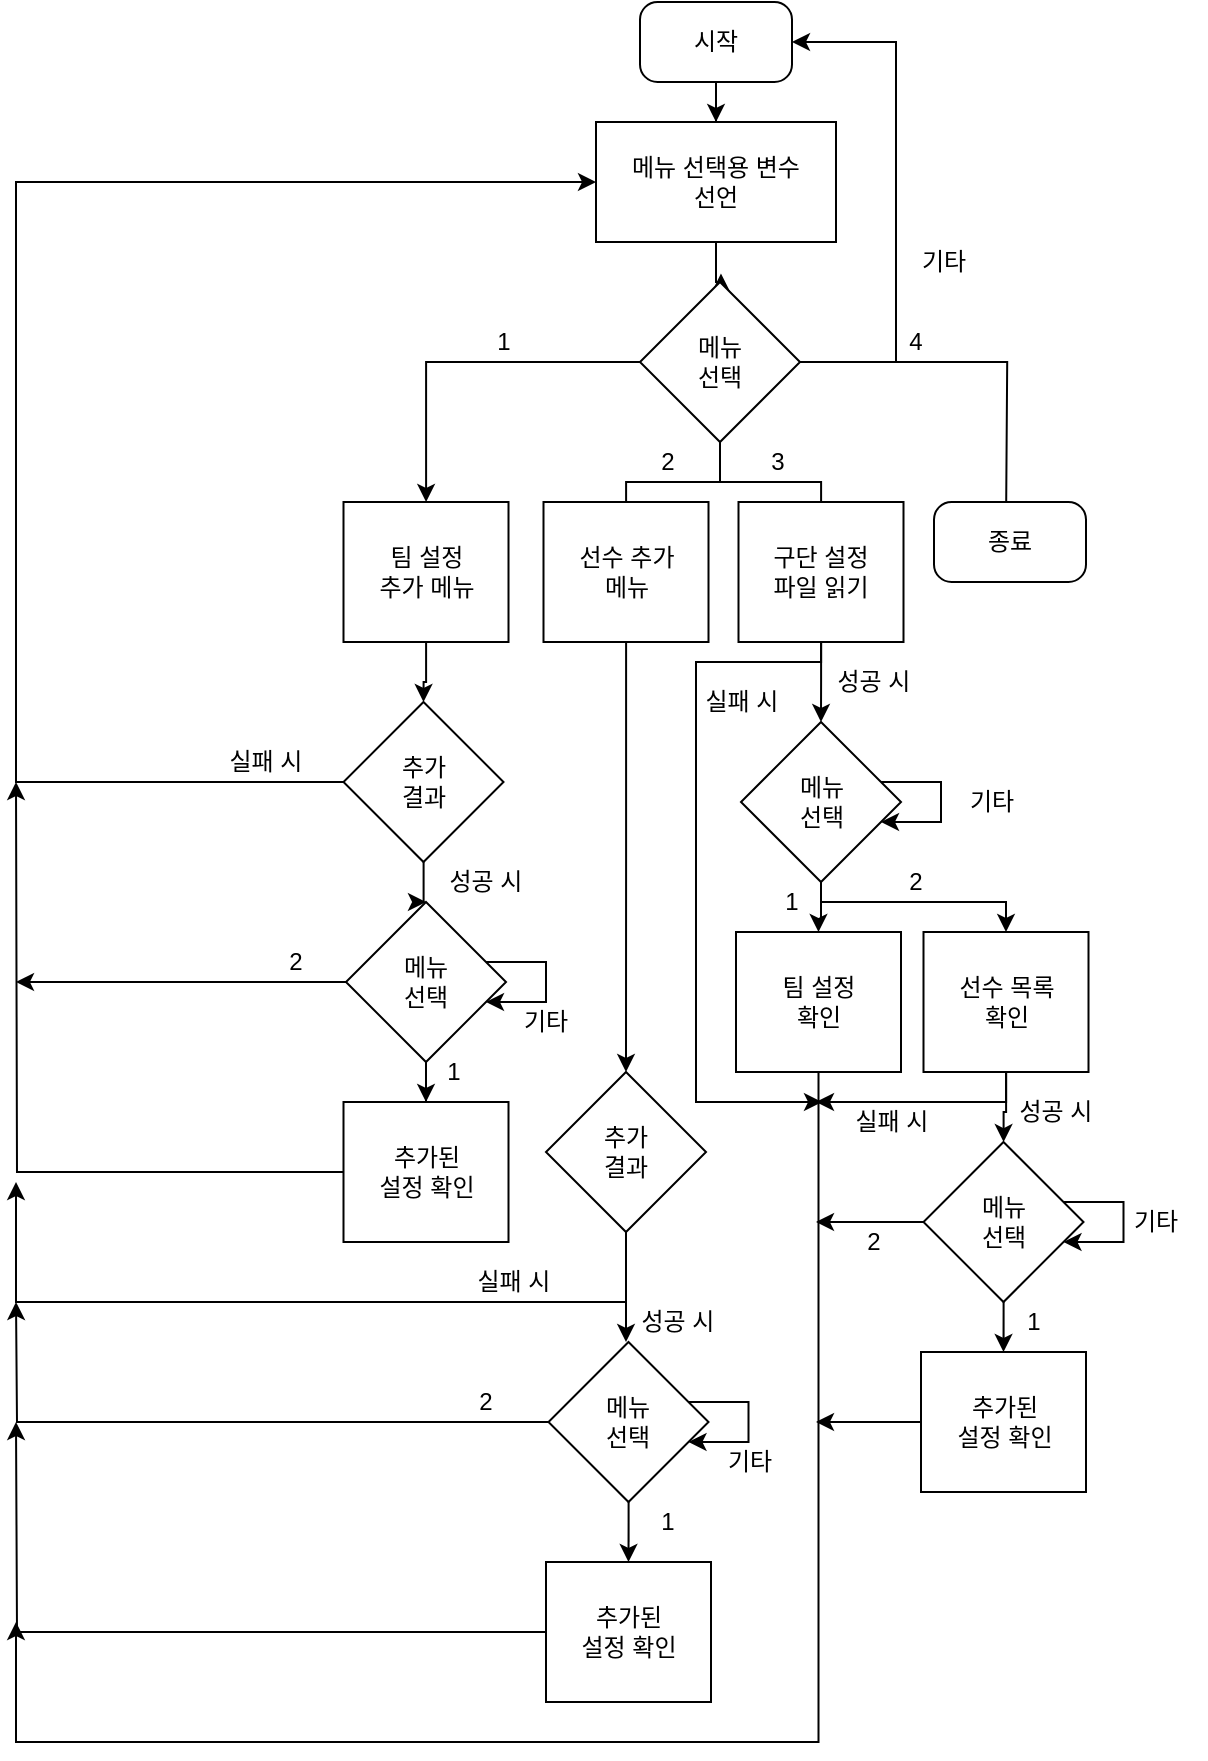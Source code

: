<mxfile version="13.8.1" type="github">
  <diagram id="_BJ7DoBC7gJ5cf4oVVfn" name="Page-1">
    <mxGraphModel dx="1422" dy="762" grid="1" gridSize="10" guides="1" tooltips="1" connect="1" arrows="1" fold="1" page="1" pageScale="1" pageWidth="827" pageHeight="1169" math="0" shadow="0">
      <root>
        <mxCell id="0" />
        <mxCell id="1" parent="0" />
        <mxCell id="KkgqPR74aw9xgw0yIeQL-4" style="edgeStyle=orthogonalEdgeStyle;rounded=0;orthogonalLoop=1;jettySize=auto;html=1;entryX=0.5;entryY=0;entryDx=0;entryDy=0;" parent="1" source="KkgqPR74aw9xgw0yIeQL-1" target="KkgqPR74aw9xgw0yIeQL-3" edge="1">
          <mxGeometry relative="1" as="geometry" />
        </mxCell>
        <mxCell id="KkgqPR74aw9xgw0yIeQL-1" value="시작" style="rounded=1;whiteSpace=wrap;html=1;arcSize=22;" parent="1" vertex="1">
          <mxGeometry x="402" y="50" width="76" height="40" as="geometry" />
        </mxCell>
        <mxCell id="KkgqPR74aw9xgw0yIeQL-52" style="edgeStyle=orthogonalEdgeStyle;rounded=0;orthogonalLoop=1;jettySize=auto;html=1;entryX=0.506;entryY=-0.053;entryDx=0;entryDy=0;entryPerimeter=0;endArrow=classic;endFill=1;" parent="1" source="KkgqPR74aw9xgw0yIeQL-3" target="KkgqPR74aw9xgw0yIeQL-42" edge="1">
          <mxGeometry relative="1" as="geometry" />
        </mxCell>
        <mxCell id="KkgqPR74aw9xgw0yIeQL-3" value="메뉴 선택용 변수&lt;br&gt;선언" style="rounded=0;whiteSpace=wrap;html=1;" parent="1" vertex="1">
          <mxGeometry x="380" y="110" width="120" height="60" as="geometry" />
        </mxCell>
        <mxCell id="KkgqPR74aw9xgw0yIeQL-33" value="1" style="text;html=1;strokeColor=none;fillColor=none;align=center;verticalAlign=middle;whiteSpace=wrap;rounded=0;" parent="1" vertex="1">
          <mxGeometry x="313.75" y="210" width="40" height="20" as="geometry" />
        </mxCell>
        <mxCell id="KkgqPR74aw9xgw0yIeQL-34" value="2" style="text;html=1;strokeColor=none;fillColor=none;align=center;verticalAlign=middle;whiteSpace=wrap;rounded=0;" parent="1" vertex="1">
          <mxGeometry x="396.25" y="270" width="40" height="20" as="geometry" />
        </mxCell>
        <mxCell id="KkgqPR74aw9xgw0yIeQL-35" value="3" style="text;html=1;strokeColor=none;fillColor=none;align=center;verticalAlign=middle;whiteSpace=wrap;rounded=0;" parent="1" vertex="1">
          <mxGeometry x="451.25" y="270" width="40" height="20" as="geometry" />
        </mxCell>
        <mxCell id="KkgqPR74aw9xgw0yIeQL-36" value="4" style="text;html=1;strokeColor=none;fillColor=none;align=center;verticalAlign=middle;whiteSpace=wrap;rounded=0;" parent="1" vertex="1">
          <mxGeometry x="520" y="210" width="40" height="20" as="geometry" />
        </mxCell>
        <mxCell id="KkgqPR74aw9xgw0yIeQL-37" value="기타" style="text;html=1;strokeColor=none;fillColor=none;align=center;verticalAlign=middle;whiteSpace=wrap;rounded=0;" parent="1" vertex="1">
          <mxGeometry x="533.75" y="170" width="40" height="20" as="geometry" />
        </mxCell>
        <mxCell id="KkgqPR74aw9xgw0yIeQL-55" style="edgeStyle=orthogonalEdgeStyle;rounded=0;orthogonalLoop=1;jettySize=auto;html=1;entryX=0.5;entryY=0;entryDx=0;entryDy=0;endArrow=classic;endFill=1;" parent="1" source="KkgqPR74aw9xgw0yIeQL-38" target="KkgqPR74aw9xgw0yIeQL-53" edge="1">
          <mxGeometry relative="1" as="geometry" />
        </mxCell>
        <mxCell id="KkgqPR74aw9xgw0yIeQL-38" value="팀 설정&lt;br&gt;추가 메뉴" style="rounded=0;whiteSpace=wrap;html=1;shadow=0;sketch=0;fillColor=#ffffff;" parent="1" vertex="1">
          <mxGeometry x="253.75" y="300" width="82.5" height="70" as="geometry" />
        </mxCell>
        <mxCell id="KkgqPR74aw9xgw0yIeQL-56" style="edgeStyle=orthogonalEdgeStyle;rounded=0;orthogonalLoop=1;jettySize=auto;html=1;endArrow=classic;endFill=1;" parent="1" source="KkgqPR74aw9xgw0yIeQL-39" target="KkgqPR74aw9xgw0yIeQL-54" edge="1">
          <mxGeometry relative="1" as="geometry" />
        </mxCell>
        <mxCell id="KkgqPR74aw9xgw0yIeQL-39" value="선수 추가&lt;br&gt;메뉴" style="rounded=0;whiteSpace=wrap;html=1;shadow=0;sketch=0;fillColor=#ffffff;" parent="1" vertex="1">
          <mxGeometry x="353.75" y="300" width="82.5" height="70" as="geometry" />
        </mxCell>
        <mxCell id="KkgqPR74aw9xgw0yIeQL-87" style="edgeStyle=orthogonalEdgeStyle;rounded=0;orthogonalLoop=1;jettySize=auto;html=1;endArrow=classic;endFill=1;" parent="1" source="KkgqPR74aw9xgw0yIeQL-40" edge="1">
          <mxGeometry relative="1" as="geometry">
            <mxPoint x="492.5" y="410.0" as="targetPoint" />
          </mxGeometry>
        </mxCell>
        <mxCell id="KkgqPR74aw9xgw0yIeQL-126" style="edgeStyle=orthogonalEdgeStyle;rounded=0;orthogonalLoop=1;jettySize=auto;html=1;endArrow=classic;endFill=1;" parent="1" source="KkgqPR74aw9xgw0yIeQL-40" edge="1">
          <mxGeometry relative="1" as="geometry">
            <mxPoint x="493" y="600" as="targetPoint" />
            <Array as="points">
              <mxPoint x="493" y="380" />
              <mxPoint x="430" y="380" />
            </Array>
          </mxGeometry>
        </mxCell>
        <mxCell id="KkgqPR74aw9xgw0yIeQL-40" value="구단 설정&lt;br&gt;파일 읽기" style="rounded=0;whiteSpace=wrap;html=1;shadow=0;sketch=0;fillColor=#ffffff;" parent="1" vertex="1">
          <mxGeometry x="451.25" y="300" width="82.5" height="70" as="geometry" />
        </mxCell>
        <mxCell id="KkgqPR74aw9xgw0yIeQL-43" style="edgeStyle=orthogonalEdgeStyle;rounded=0;orthogonalLoop=1;jettySize=auto;html=1;endArrow=classic;endFill=1;" parent="1" source="KkgqPR74aw9xgw0yIeQL-42" target="KkgqPR74aw9xgw0yIeQL-38" edge="1">
          <mxGeometry relative="1" as="geometry" />
        </mxCell>
        <mxCell id="KkgqPR74aw9xgw0yIeQL-44" style="edgeStyle=orthogonalEdgeStyle;rounded=0;orthogonalLoop=1;jettySize=auto;html=1;endArrow=none;endFill=0;" parent="1" source="KkgqPR74aw9xgw0yIeQL-42" target="KkgqPR74aw9xgw0yIeQL-39" edge="1">
          <mxGeometry relative="1" as="geometry" />
        </mxCell>
        <mxCell id="KkgqPR74aw9xgw0yIeQL-45" style="edgeStyle=orthogonalEdgeStyle;rounded=0;orthogonalLoop=1;jettySize=auto;html=1;endArrow=none;endFill=0;" parent="1" source="KkgqPR74aw9xgw0yIeQL-42" target="KkgqPR74aw9xgw0yIeQL-40" edge="1">
          <mxGeometry relative="1" as="geometry" />
        </mxCell>
        <mxCell id="KkgqPR74aw9xgw0yIeQL-46" style="edgeStyle=orthogonalEdgeStyle;rounded=0;orthogonalLoop=1;jettySize=auto;html=1;endArrow=none;endFill=0;" parent="1" source="KkgqPR74aw9xgw0yIeQL-42" edge="1">
          <mxGeometry relative="1" as="geometry">
            <mxPoint x="585.1" y="300" as="targetPoint" />
          </mxGeometry>
        </mxCell>
        <mxCell id="KkgqPR74aw9xgw0yIeQL-47" style="edgeStyle=orthogonalEdgeStyle;rounded=0;orthogonalLoop=1;jettySize=auto;html=1;endArrow=classic;endFill=1;" parent="1" source="KkgqPR74aw9xgw0yIeQL-42" edge="1">
          <mxGeometry relative="1" as="geometry">
            <mxPoint x="478" y="70" as="targetPoint" />
            <Array as="points">
              <mxPoint x="530" y="230" />
              <mxPoint x="530" y="70" />
              <mxPoint x="478" y="70" />
            </Array>
          </mxGeometry>
        </mxCell>
        <mxCell id="KkgqPR74aw9xgw0yIeQL-42" value="메뉴&lt;br&gt;선택" style="rhombus;whiteSpace=wrap;html=1;rounded=0;shadow=0;sketch=0;fillColor=#ffffff;" parent="1" vertex="1">
          <mxGeometry x="402" y="190" width="80" height="80" as="geometry" />
        </mxCell>
        <mxCell id="KkgqPR74aw9xgw0yIeQL-57" style="edgeStyle=orthogonalEdgeStyle;rounded=0;orthogonalLoop=1;jettySize=auto;html=1;entryX=0;entryY=0.5;entryDx=0;entryDy=0;endArrow=classic;endFill=1;" parent="1" source="KkgqPR74aw9xgw0yIeQL-53" target="KkgqPR74aw9xgw0yIeQL-3" edge="1">
          <mxGeometry relative="1" as="geometry">
            <Array as="points">
              <mxPoint x="90" y="440" />
              <mxPoint x="90" y="140" />
            </Array>
          </mxGeometry>
        </mxCell>
        <mxCell id="KkgqPR74aw9xgw0yIeQL-62" style="edgeStyle=orthogonalEdgeStyle;rounded=0;orthogonalLoop=1;jettySize=auto;html=1;entryX=0.5;entryY=0;entryDx=0;entryDy=0;endArrow=classic;endFill=1;" parent="1" source="KkgqPR74aw9xgw0yIeQL-53" target="KkgqPR74aw9xgw0yIeQL-61" edge="1">
          <mxGeometry relative="1" as="geometry" />
        </mxCell>
        <mxCell id="KkgqPR74aw9xgw0yIeQL-53" value="추가&lt;br&gt;결과" style="rhombus;whiteSpace=wrap;html=1;rounded=0;shadow=0;sketch=0;fillColor=#ffffff;" parent="1" vertex="1">
          <mxGeometry x="253.75" y="400" width="80" height="80" as="geometry" />
        </mxCell>
        <mxCell id="KkgqPR74aw9xgw0yIeQL-68" style="edgeStyle=orthogonalEdgeStyle;rounded=0;orthogonalLoop=1;jettySize=auto;html=1;endArrow=classic;endFill=1;" parent="1" source="KkgqPR74aw9xgw0yIeQL-54" edge="1">
          <mxGeometry relative="1" as="geometry">
            <mxPoint x="90" y="640" as="targetPoint" />
            <Array as="points">
              <mxPoint x="395" y="700" />
              <mxPoint x="90" y="700" />
            </Array>
          </mxGeometry>
        </mxCell>
        <mxCell id="KkgqPR74aw9xgw0yIeQL-73" style="edgeStyle=orthogonalEdgeStyle;rounded=0;orthogonalLoop=1;jettySize=auto;html=1;endArrow=classic;endFill=1;" parent="1" source="KkgqPR74aw9xgw0yIeQL-54" edge="1">
          <mxGeometry relative="1" as="geometry">
            <mxPoint x="395" y="720" as="targetPoint" />
          </mxGeometry>
        </mxCell>
        <mxCell id="KkgqPR74aw9xgw0yIeQL-54" value="추가&lt;br&gt;결과" style="rhombus;whiteSpace=wrap;html=1;rounded=0;shadow=0;sketch=0;fillColor=#ffffff;" parent="1" vertex="1">
          <mxGeometry x="355" y="585" width="80" height="80" as="geometry" />
        </mxCell>
        <mxCell id="KkgqPR74aw9xgw0yIeQL-58" value="실패 시" style="text;html=1;strokeColor=none;fillColor=none;align=center;verticalAlign=middle;whiteSpace=wrap;rounded=0;shadow=0;sketch=0;" parent="1" vertex="1">
          <mxGeometry x="190" y="420" width="50" height="20" as="geometry" />
        </mxCell>
        <mxCell id="KkgqPR74aw9xgw0yIeQL-60" value="실패 시" style="text;html=1;strokeColor=none;fillColor=none;align=center;verticalAlign=middle;whiteSpace=wrap;rounded=0;shadow=0;sketch=0;" parent="1" vertex="1">
          <mxGeometry x="313.75" y="680" width="50" height="20" as="geometry" />
        </mxCell>
        <mxCell id="KkgqPR74aw9xgw0yIeQL-65" style="edgeStyle=orthogonalEdgeStyle;rounded=0;orthogonalLoop=1;jettySize=auto;html=1;entryX=0.5;entryY=0;entryDx=0;entryDy=0;endArrow=classic;endFill=1;" parent="1" source="KkgqPR74aw9xgw0yIeQL-61" target="KkgqPR74aw9xgw0yIeQL-64" edge="1">
          <mxGeometry relative="1" as="geometry" />
        </mxCell>
        <mxCell id="KkgqPR74aw9xgw0yIeQL-69" style="edgeStyle=orthogonalEdgeStyle;rounded=0;orthogonalLoop=1;jettySize=auto;html=1;endArrow=classic;endFill=1;" parent="1" source="KkgqPR74aw9xgw0yIeQL-61" edge="1">
          <mxGeometry relative="1" as="geometry">
            <mxPoint x="90" y="540" as="targetPoint" />
          </mxGeometry>
        </mxCell>
        <mxCell id="KkgqPR74aw9xgw0yIeQL-71" style="edgeStyle=orthogonalEdgeStyle;rounded=0;orthogonalLoop=1;jettySize=auto;html=1;endArrow=classic;endFill=1;" parent="1" source="KkgqPR74aw9xgw0yIeQL-61" target="KkgqPR74aw9xgw0yIeQL-61" edge="1">
          <mxGeometry relative="1" as="geometry">
            <mxPoint x="360" y="520" as="targetPoint" />
          </mxGeometry>
        </mxCell>
        <mxCell id="KkgqPR74aw9xgw0yIeQL-61" value="메뉴&lt;br&gt;선택" style="rhombus;whiteSpace=wrap;html=1;rounded=0;shadow=0;sketch=0;fillColor=#ffffff;" parent="1" vertex="1">
          <mxGeometry x="255" y="500" width="80" height="80" as="geometry" />
        </mxCell>
        <mxCell id="KkgqPR74aw9xgw0yIeQL-63" value="성공 시" style="text;html=1;strokeColor=none;fillColor=none;align=center;verticalAlign=middle;whiteSpace=wrap;rounded=0;shadow=0;sketch=0;" parent="1" vertex="1">
          <mxGeometry x="300" y="480" width="50" height="20" as="geometry" />
        </mxCell>
        <mxCell id="KkgqPR74aw9xgw0yIeQL-67" style="edgeStyle=orthogonalEdgeStyle;rounded=0;orthogonalLoop=1;jettySize=auto;html=1;endArrow=classic;endFill=1;" parent="1" source="KkgqPR74aw9xgw0yIeQL-64" edge="1">
          <mxGeometry relative="1" as="geometry">
            <mxPoint x="90" y="440.0" as="targetPoint" />
          </mxGeometry>
        </mxCell>
        <mxCell id="KkgqPR74aw9xgw0yIeQL-64" value="추가된&lt;br&gt;설정 확인" style="rounded=0;whiteSpace=wrap;html=1;shadow=0;sketch=0;fillColor=#ffffff;" parent="1" vertex="1">
          <mxGeometry x="253.75" y="600" width="82.5" height="70" as="geometry" />
        </mxCell>
        <mxCell id="KkgqPR74aw9xgw0yIeQL-66" value="1" style="text;html=1;strokeColor=none;fillColor=none;align=center;verticalAlign=middle;whiteSpace=wrap;rounded=0;shadow=0;sketch=0;" parent="1" vertex="1">
          <mxGeometry x="283.75" y="575" width="50" height="20" as="geometry" />
        </mxCell>
        <mxCell id="KkgqPR74aw9xgw0yIeQL-70" value="2" style="text;html=1;strokeColor=none;fillColor=none;align=center;verticalAlign=middle;whiteSpace=wrap;rounded=0;shadow=0;sketch=0;" parent="1" vertex="1">
          <mxGeometry x="205" y="520" width="50" height="20" as="geometry" />
        </mxCell>
        <mxCell id="KkgqPR74aw9xgw0yIeQL-72" value="기타" style="text;html=1;strokeColor=none;fillColor=none;align=center;verticalAlign=middle;whiteSpace=wrap;rounded=0;shadow=0;sketch=0;" parent="1" vertex="1">
          <mxGeometry x="330" y="550" width="50" height="20" as="geometry" />
        </mxCell>
        <mxCell id="KkgqPR74aw9xgw0yIeQL-74" value="성공 시" style="text;html=1;strokeColor=none;fillColor=none;align=center;verticalAlign=middle;whiteSpace=wrap;rounded=0;shadow=0;sketch=0;" parent="1" vertex="1">
          <mxGeometry x="396.25" y="700" width="50" height="20" as="geometry" />
        </mxCell>
        <mxCell id="KkgqPR74aw9xgw0yIeQL-78" style="edgeStyle=orthogonalEdgeStyle;rounded=0;orthogonalLoop=1;jettySize=auto;html=1;entryX=0.5;entryY=0;entryDx=0;entryDy=0;endArrow=classic;endFill=1;" parent="1" source="KkgqPR74aw9xgw0yIeQL-76" target="KkgqPR74aw9xgw0yIeQL-77" edge="1">
          <mxGeometry relative="1" as="geometry" />
        </mxCell>
        <mxCell id="KkgqPR74aw9xgw0yIeQL-80" style="edgeStyle=orthogonalEdgeStyle;rounded=0;orthogonalLoop=1;jettySize=auto;html=1;endArrow=classic;endFill=1;" parent="1" source="KkgqPR74aw9xgw0yIeQL-76" edge="1">
          <mxGeometry relative="1" as="geometry">
            <mxPoint x="90" y="700" as="targetPoint" />
          </mxGeometry>
        </mxCell>
        <mxCell id="KkgqPR74aw9xgw0yIeQL-76" value="메뉴&lt;br&gt;선택" style="rhombus;whiteSpace=wrap;html=1;rounded=0;shadow=0;sketch=0;fillColor=#ffffff;" parent="1" vertex="1">
          <mxGeometry x="356.25" y="720" width="80" height="80" as="geometry" />
        </mxCell>
        <mxCell id="KkgqPR74aw9xgw0yIeQL-84" style="edgeStyle=orthogonalEdgeStyle;rounded=0;orthogonalLoop=1;jettySize=auto;html=1;endArrow=classic;endFill=1;" parent="1" source="KkgqPR74aw9xgw0yIeQL-77" edge="1">
          <mxGeometry relative="1" as="geometry">
            <mxPoint x="90" y="760" as="targetPoint" />
          </mxGeometry>
        </mxCell>
        <mxCell id="KkgqPR74aw9xgw0yIeQL-77" value="추가된&lt;br&gt;설정 확인" style="rounded=0;whiteSpace=wrap;html=1;shadow=0;sketch=0;fillColor=#ffffff;" parent="1" vertex="1">
          <mxGeometry x="355" y="830" width="82.5" height="70" as="geometry" />
        </mxCell>
        <mxCell id="KkgqPR74aw9xgw0yIeQL-79" value="1" style="text;html=1;strokeColor=none;fillColor=none;align=center;verticalAlign=middle;whiteSpace=wrap;rounded=0;shadow=0;sketch=0;" parent="1" vertex="1">
          <mxGeometry x="391.25" y="800" width="50" height="20" as="geometry" />
        </mxCell>
        <mxCell id="KkgqPR74aw9xgw0yIeQL-81" value="2" style="text;html=1;strokeColor=none;fillColor=none;align=center;verticalAlign=middle;whiteSpace=wrap;rounded=0;shadow=0;sketch=0;" parent="1" vertex="1">
          <mxGeometry x="300" y="740" width="50" height="20" as="geometry" />
        </mxCell>
        <mxCell id="KkgqPR74aw9xgw0yIeQL-82" style="edgeStyle=orthogonalEdgeStyle;rounded=0;orthogonalLoop=1;jettySize=auto;html=1;endArrow=classic;endFill=1;" parent="1" source="KkgqPR74aw9xgw0yIeQL-76" target="KkgqPR74aw9xgw0yIeQL-76" edge="1">
          <mxGeometry relative="1" as="geometry" />
        </mxCell>
        <mxCell id="KkgqPR74aw9xgw0yIeQL-83" value="기타" style="text;html=1;strokeColor=none;fillColor=none;align=center;verticalAlign=middle;whiteSpace=wrap;rounded=0;shadow=0;sketch=0;" parent="1" vertex="1">
          <mxGeometry x="432" y="770" width="50" height="20" as="geometry" />
        </mxCell>
        <mxCell id="KkgqPR74aw9xgw0yIeQL-92" style="edgeStyle=orthogonalEdgeStyle;rounded=0;orthogonalLoop=1;jettySize=auto;html=1;endArrow=classic;endFill=1;" parent="1" source="KkgqPR74aw9xgw0yIeQL-88" target="KkgqPR74aw9xgw0yIeQL-91" edge="1">
          <mxGeometry relative="1" as="geometry" />
        </mxCell>
        <mxCell id="KkgqPR74aw9xgw0yIeQL-94" style="edgeStyle=orthogonalEdgeStyle;rounded=0;orthogonalLoop=1;jettySize=auto;html=1;endArrow=classic;endFill=1;" parent="1" source="KkgqPR74aw9xgw0yIeQL-88" target="KkgqPR74aw9xgw0yIeQL-93" edge="1">
          <mxGeometry relative="1" as="geometry">
            <Array as="points">
              <mxPoint x="493" y="500" />
              <mxPoint x="585" y="500" />
            </Array>
          </mxGeometry>
        </mxCell>
        <mxCell id="KkgqPR74aw9xgw0yIeQL-88" value="메뉴&lt;br&gt;선택" style="rhombus;whiteSpace=wrap;html=1;rounded=0;shadow=0;sketch=0;fillColor=#ffffff;" parent="1" vertex="1">
          <mxGeometry x="452.5" y="410" width="80" height="80" as="geometry" />
        </mxCell>
        <mxCell id="KkgqPR74aw9xgw0yIeQL-89" value="성공 시" style="text;html=1;strokeColor=none;fillColor=none;align=center;verticalAlign=middle;whiteSpace=wrap;rounded=0;shadow=0;sketch=0;" parent="1" vertex="1">
          <mxGeometry x="493.75" y="380" width="50" height="20" as="geometry" />
        </mxCell>
        <mxCell id="KkgqPR74aw9xgw0yIeQL-90" value="실패 시" style="text;html=1;strokeColor=none;fillColor=none;align=center;verticalAlign=middle;whiteSpace=wrap;rounded=0;shadow=0;sketch=0;" parent="1" vertex="1">
          <mxGeometry x="428" y="390" width="50" height="20" as="geometry" />
        </mxCell>
        <mxCell id="KkgqPR74aw9xgw0yIeQL-119" style="edgeStyle=orthogonalEdgeStyle;rounded=0;orthogonalLoop=1;jettySize=auto;html=1;endArrow=classic;endFill=1;" parent="1" source="KkgqPR74aw9xgw0yIeQL-91" edge="1">
          <mxGeometry relative="1" as="geometry">
            <mxPoint x="90" y="860" as="targetPoint" />
            <Array as="points">
              <mxPoint x="491" y="920" />
            </Array>
          </mxGeometry>
        </mxCell>
        <mxCell id="KkgqPR74aw9xgw0yIeQL-91" value="팀 설정&lt;br&gt;확인" style="rounded=0;whiteSpace=wrap;html=1;shadow=0;sketch=0;fillColor=#ffffff;" parent="1" vertex="1">
          <mxGeometry x="450" y="515" width="82.5" height="70" as="geometry" />
        </mxCell>
        <mxCell id="KkgqPR74aw9xgw0yIeQL-105" style="edgeStyle=orthogonalEdgeStyle;rounded=0;orthogonalLoop=1;jettySize=auto;html=1;endArrow=classic;endFill=1;" parent="1" source="KkgqPR74aw9xgw0yIeQL-93" target="KkgqPR74aw9xgw0yIeQL-104" edge="1">
          <mxGeometry relative="1" as="geometry" />
        </mxCell>
        <mxCell id="KkgqPR74aw9xgw0yIeQL-106" style="edgeStyle=orthogonalEdgeStyle;rounded=0;orthogonalLoop=1;jettySize=auto;html=1;endArrow=classic;endFill=1;" parent="1" source="KkgqPR74aw9xgw0yIeQL-93" edge="1">
          <mxGeometry relative="1" as="geometry">
            <mxPoint x="490" y="600" as="targetPoint" />
            <Array as="points">
              <mxPoint x="585" y="600" />
            </Array>
          </mxGeometry>
        </mxCell>
        <mxCell id="KkgqPR74aw9xgw0yIeQL-93" value="선수 목록&lt;br&gt;확인" style="rounded=0;whiteSpace=wrap;html=1;shadow=0;sketch=0;fillColor=#ffffff;" parent="1" vertex="1">
          <mxGeometry x="543.75" y="515" width="82.5" height="70" as="geometry" />
        </mxCell>
        <mxCell id="KkgqPR74aw9xgw0yIeQL-96" value="1" style="text;html=1;strokeColor=none;fillColor=none;align=center;verticalAlign=middle;whiteSpace=wrap;rounded=0;shadow=0;sketch=0;" parent="1" vertex="1">
          <mxGeometry x="452.5" y="490" width="50" height="20" as="geometry" />
        </mxCell>
        <mxCell id="KkgqPR74aw9xgw0yIeQL-97" value="2" style="text;html=1;strokeColor=none;fillColor=none;align=center;verticalAlign=middle;whiteSpace=wrap;rounded=0;shadow=0;sketch=0;" parent="1" vertex="1">
          <mxGeometry x="515" y="480" width="50" height="20" as="geometry" />
        </mxCell>
        <mxCell id="KkgqPR74aw9xgw0yIeQL-112" style="edgeStyle=orthogonalEdgeStyle;rounded=0;orthogonalLoop=1;jettySize=auto;html=1;entryX=0.5;entryY=0;entryDx=0;entryDy=0;endArrow=classic;endFill=1;" parent="1" source="KkgqPR74aw9xgw0yIeQL-104" target="KkgqPR74aw9xgw0yIeQL-111" edge="1">
          <mxGeometry relative="1" as="geometry" />
        </mxCell>
        <mxCell id="KkgqPR74aw9xgw0yIeQL-120" style="edgeStyle=orthogonalEdgeStyle;rounded=0;orthogonalLoop=1;jettySize=auto;html=1;endArrow=classic;endFill=1;" parent="1" source="KkgqPR74aw9xgw0yIeQL-104" edge="1">
          <mxGeometry relative="1" as="geometry">
            <mxPoint x="490" y="660" as="targetPoint" />
          </mxGeometry>
        </mxCell>
        <mxCell id="KkgqPR74aw9xgw0yIeQL-104" value="메뉴&lt;br&gt;선택" style="rhombus;whiteSpace=wrap;html=1;rounded=0;shadow=0;sketch=0;fillColor=#ffffff;" parent="1" vertex="1">
          <mxGeometry x="543.75" y="620" width="80" height="80" as="geometry" />
        </mxCell>
        <mxCell id="KkgqPR74aw9xgw0yIeQL-107" value="실패 시" style="text;html=1;strokeColor=none;fillColor=none;align=center;verticalAlign=middle;whiteSpace=wrap;rounded=0;shadow=0;sketch=0;" parent="1" vertex="1">
          <mxGeometry x="502.5" y="600" width="50" height="20" as="geometry" />
        </mxCell>
        <mxCell id="KkgqPR74aw9xgw0yIeQL-108" value="성공 시" style="text;html=1;strokeColor=none;fillColor=none;align=center;verticalAlign=middle;whiteSpace=wrap;rounded=0;shadow=0;sketch=0;" parent="1" vertex="1">
          <mxGeometry x="585" y="595" width="50" height="20" as="geometry" />
        </mxCell>
        <mxCell id="KkgqPR74aw9xgw0yIeQL-110" value="2" style="text;html=1;strokeColor=none;fillColor=none;align=center;verticalAlign=middle;whiteSpace=wrap;rounded=0;shadow=0;sketch=0;" parent="1" vertex="1">
          <mxGeometry x="493.75" y="660" width="50" height="20" as="geometry" />
        </mxCell>
        <mxCell id="KkgqPR74aw9xgw0yIeQL-121" style="edgeStyle=orthogonalEdgeStyle;rounded=0;orthogonalLoop=1;jettySize=auto;html=1;endArrow=classic;endFill=1;" parent="1" source="KkgqPR74aw9xgw0yIeQL-111" edge="1">
          <mxGeometry relative="1" as="geometry">
            <mxPoint x="490" y="760" as="targetPoint" />
          </mxGeometry>
        </mxCell>
        <mxCell id="KkgqPR74aw9xgw0yIeQL-111" value="추가된&lt;br&gt;설정 확인" style="rounded=0;whiteSpace=wrap;html=1;shadow=0;sketch=0;fillColor=#ffffff;" parent="1" vertex="1">
          <mxGeometry x="542.5" y="725" width="82.5" height="70" as="geometry" />
        </mxCell>
        <mxCell id="KkgqPR74aw9xgw0yIeQL-114" value="1" style="text;html=1;strokeColor=none;fillColor=none;align=center;verticalAlign=middle;whiteSpace=wrap;rounded=0;shadow=0;sketch=0;" parent="1" vertex="1">
          <mxGeometry x="573.75" y="700" width="50" height="20" as="geometry" />
        </mxCell>
        <mxCell id="KkgqPR74aw9xgw0yIeQL-122" style="edgeStyle=orthogonalEdgeStyle;rounded=0;orthogonalLoop=1;jettySize=auto;html=1;endArrow=classic;endFill=1;" parent="1" source="KkgqPR74aw9xgw0yIeQL-104" target="KkgqPR74aw9xgw0yIeQL-104" edge="1">
          <mxGeometry relative="1" as="geometry" />
        </mxCell>
        <mxCell id="KkgqPR74aw9xgw0yIeQL-123" value="기타" style="text;html=1;strokeColor=none;fillColor=none;align=center;verticalAlign=middle;whiteSpace=wrap;rounded=0;shadow=0;sketch=0;" parent="1" vertex="1">
          <mxGeometry x="635" y="650" width="50" height="20" as="geometry" />
        </mxCell>
        <mxCell id="KkgqPR74aw9xgw0yIeQL-124" style="edgeStyle=orthogonalEdgeStyle;rounded=0;orthogonalLoop=1;jettySize=auto;html=1;endArrow=classic;endFill=1;" parent="1" source="KkgqPR74aw9xgw0yIeQL-88" target="KkgqPR74aw9xgw0yIeQL-88" edge="1">
          <mxGeometry relative="1" as="geometry" />
        </mxCell>
        <mxCell id="KkgqPR74aw9xgw0yIeQL-125" value="기타" style="text;html=1;strokeColor=none;fillColor=none;align=center;verticalAlign=middle;whiteSpace=wrap;rounded=0;shadow=0;sketch=0;" parent="1" vertex="1">
          <mxGeometry x="552.5" y="440" width="50" height="20" as="geometry" />
        </mxCell>
        <mxCell id="go1pLnbG3H9-VPc0rbZb-1" value="종료" style="rounded=1;whiteSpace=wrap;html=1;arcSize=22;" vertex="1" parent="1">
          <mxGeometry x="549" y="300" width="76" height="40" as="geometry" />
        </mxCell>
      </root>
    </mxGraphModel>
  </diagram>
</mxfile>

